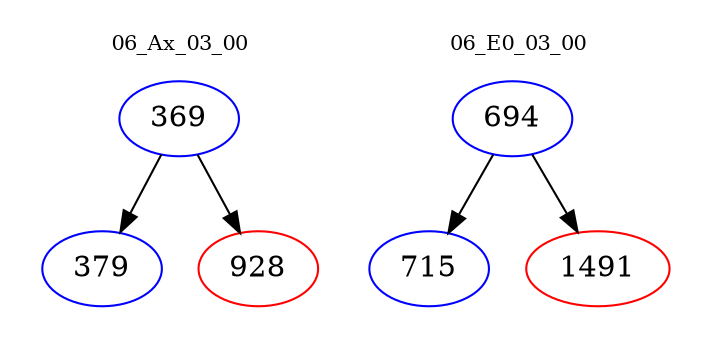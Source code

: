 digraph{
subgraph cluster_0 {
color = white
label = "06_Ax_03_00";
fontsize=10;
T0_369 [label="369", color="blue"]
T0_369 -> T0_379 [color="black"]
T0_379 [label="379", color="blue"]
T0_369 -> T0_928 [color="black"]
T0_928 [label="928", color="red"]
}
subgraph cluster_1 {
color = white
label = "06_E0_03_00";
fontsize=10;
T1_694 [label="694", color="blue"]
T1_694 -> T1_715 [color="black"]
T1_715 [label="715", color="blue"]
T1_694 -> T1_1491 [color="black"]
T1_1491 [label="1491", color="red"]
}
}
